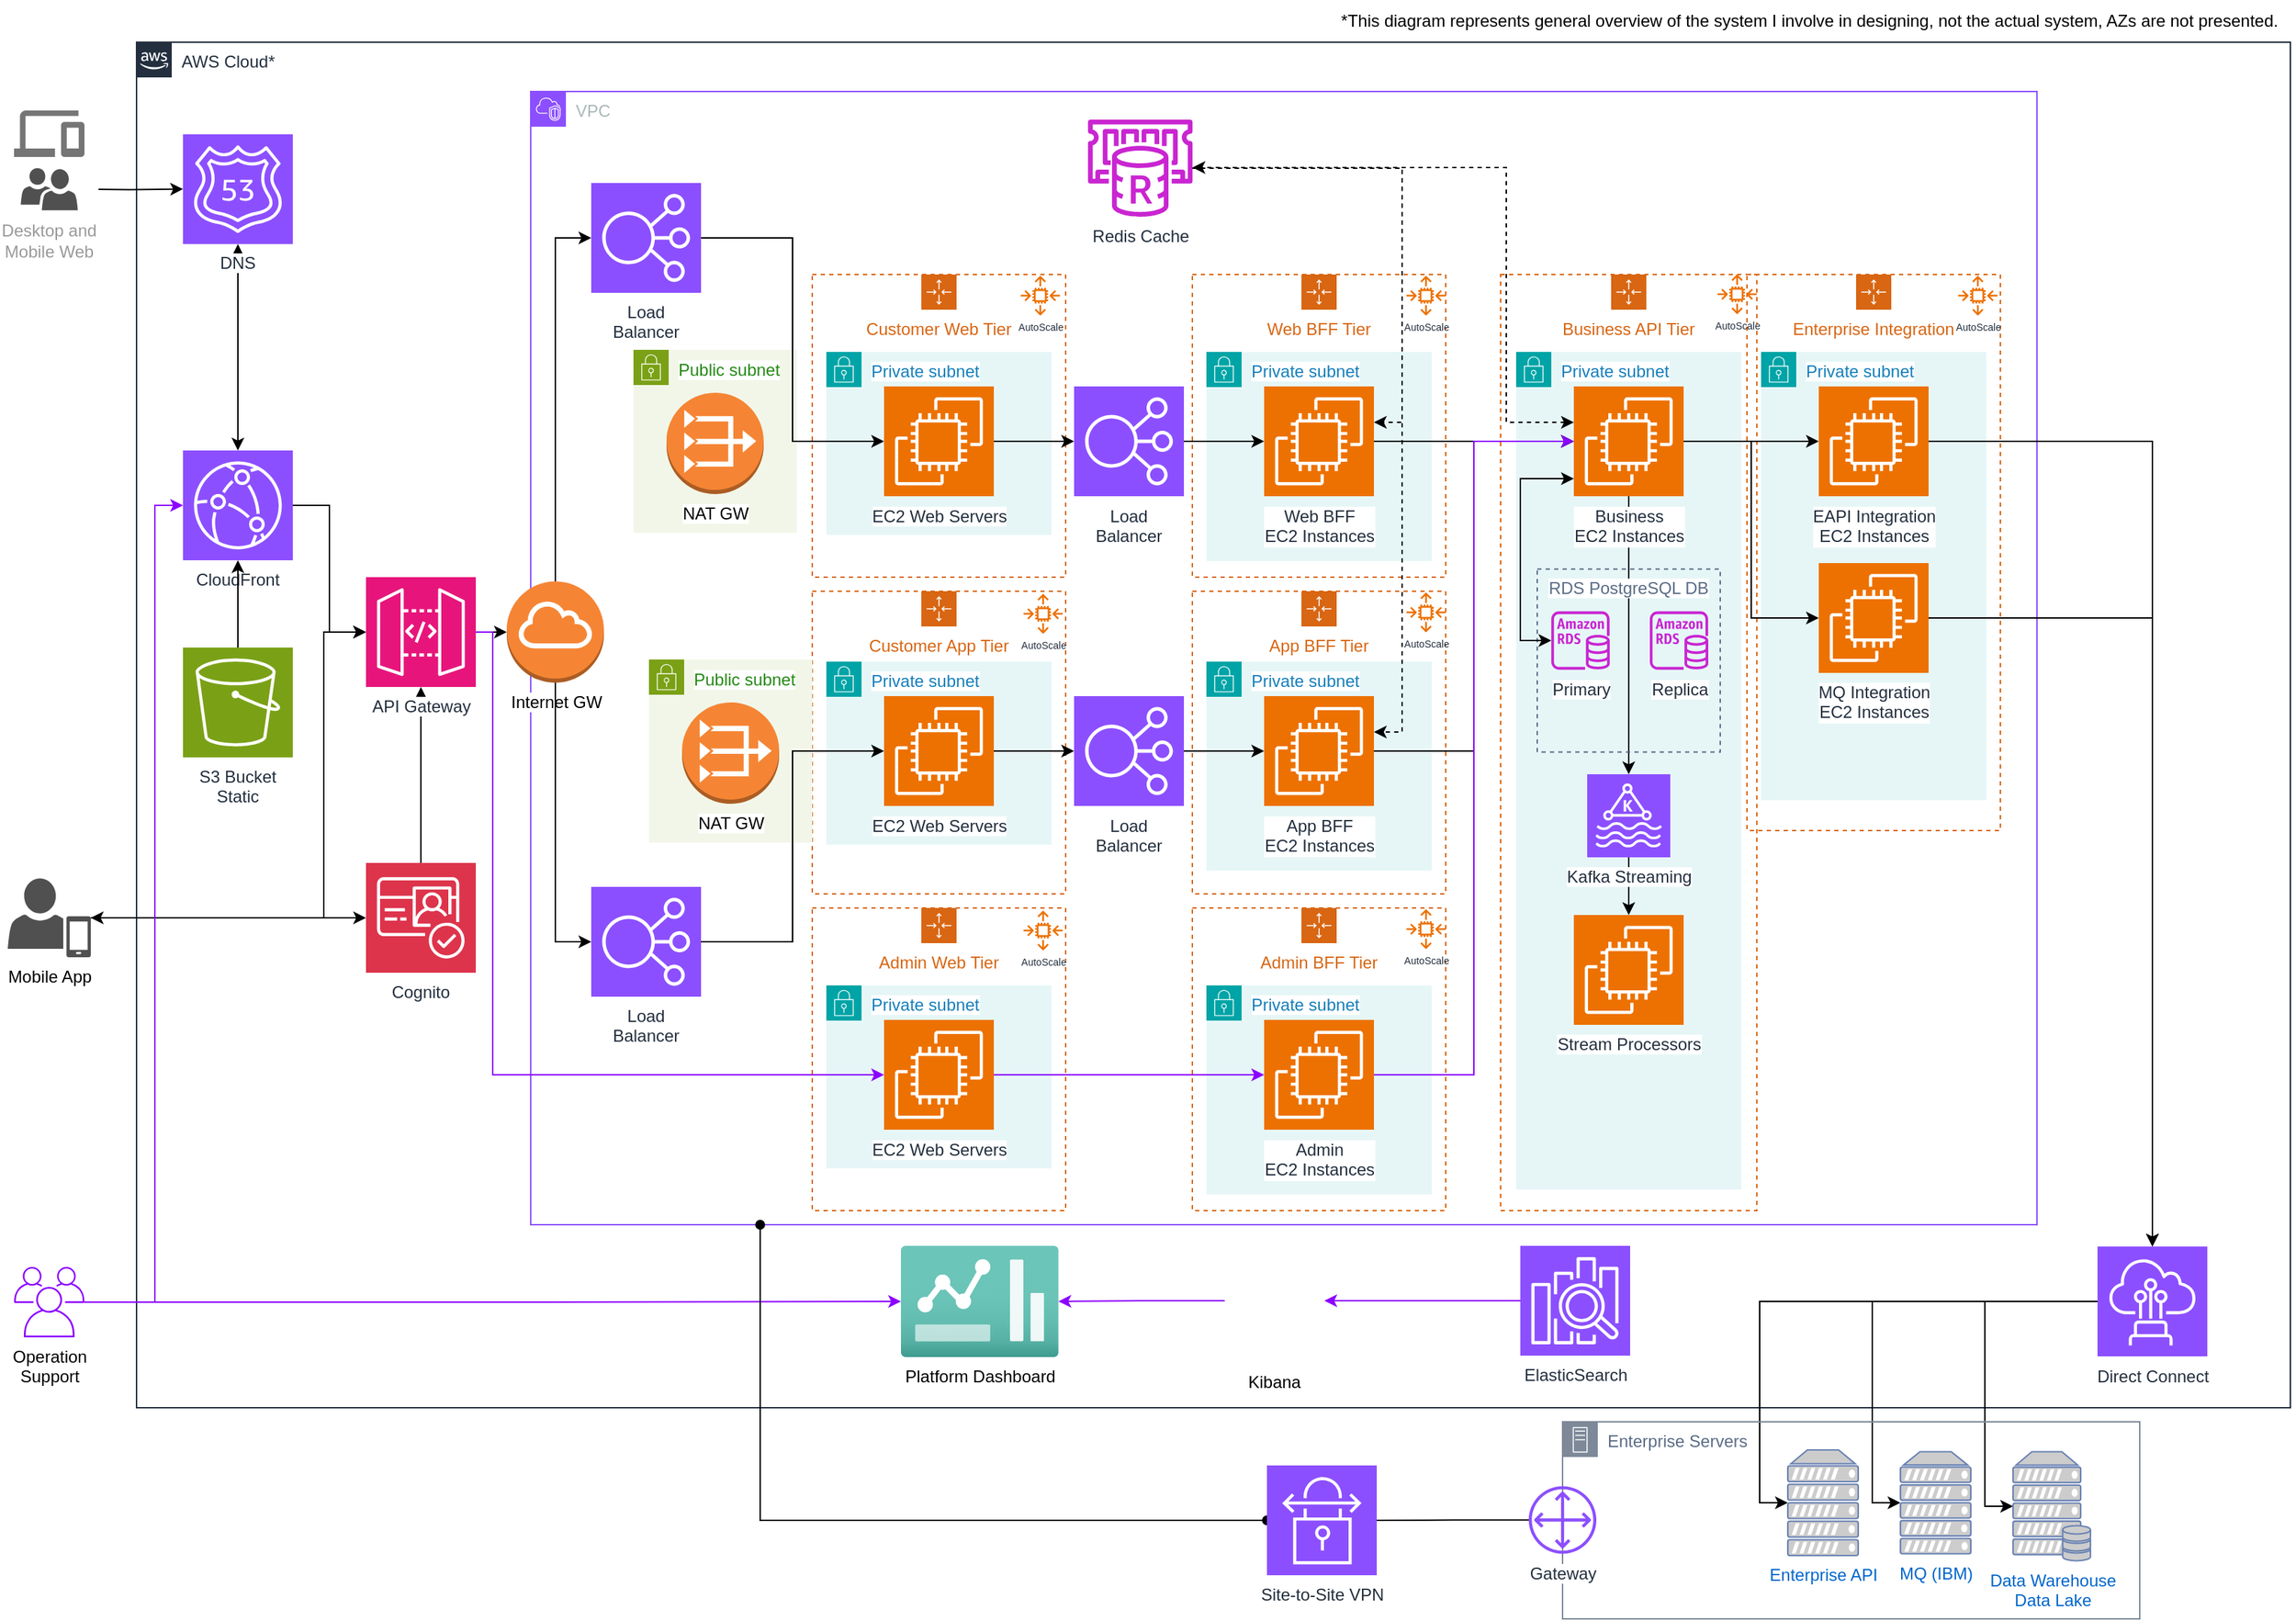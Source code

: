 <mxfile version="24.7.6">
  <diagram name="Page-1" id="ORH8hoGxnRq0YV5Q__YL">
    <mxGraphModel dx="1202" dy="724" grid="1" gridSize="10" guides="1" tooltips="1" connect="1" arrows="1" fold="1" page="1" pageScale="1" pageWidth="1654" pageHeight="1169" background="none" math="0" shadow="0">
      <root>
        <mxCell id="0" />
        <mxCell id="1" parent="0" />
        <mxCell id="d51Kw371MCxtWn_OuyqZ-9" value="AWS Cloud*" style="points=[[0,0],[0.25,0],[0.5,0],[0.75,0],[1,0],[1,0.25],[1,0.5],[1,0.75],[1,1],[0.75,1],[0.5,1],[0.25,1],[0,1],[0,0.75],[0,0.5],[0,0.25]];outlineConnect=0;gradientColor=none;html=1;fontSize=12;fontStyle=0;container=1;pointerEvents=0;collapsible=0;recursiveResize=0;shape=mxgraph.aws4.group;grIcon=mxgraph.aws4.group_aws_cloud_alt;strokeColor=#232F3E;fillColor=none;verticalAlign=top;align=left;spacingLeft=30;fontColor=#232F3E;dashed=0;backgroundOutline=0;shadow=0;labelBackgroundColor=default;whiteSpace=wrap;labelBorderColor=none;textShadow=0;" vertex="1" parent="1">
          <mxGeometry x="107" y="40" width="1530" height="970" as="geometry" />
        </mxCell>
        <mxCell id="d51Kw371MCxtWn_OuyqZ-40" value="VPC" style="points=[[0,0],[0.25,0],[0.5,0],[0.75,0],[1,0],[1,0.25],[1,0.5],[1,0.75],[1,1],[0.75,1],[0.5,1],[0.25,1],[0,1],[0,0.75],[0,0.5],[0,0.25]];outlineConnect=0;gradientColor=none;html=1;whiteSpace=wrap;fontSize=12;fontStyle=0;container=1;pointerEvents=0;collapsible=0;recursiveResize=0;shape=mxgraph.aws4.group;grIcon=mxgraph.aws4.group_vpc2;strokeColor=#8C4FFF;fillColor=none;verticalAlign=top;align=left;spacingLeft=30;fontColor=#AAB7B8;dashed=0;labelBackgroundColor=default;" vertex="1" parent="d51Kw371MCxtWn_OuyqZ-9">
          <mxGeometry x="280" y="35" width="1070" height="805" as="geometry" />
        </mxCell>
        <mxCell id="d51Kw371MCxtWn_OuyqZ-99" value="Redis Cache" style="sketch=0;outlineConnect=0;fontColor=#232F3E;gradientColor=none;fillColor=#C925D1;strokeColor=none;dashed=0;verticalLabelPosition=bottom;verticalAlign=top;align=center;html=1;fontSize=12;fontStyle=0;aspect=fixed;pointerEvents=1;shape=mxgraph.aws4.elasticache_for_redis;labelBackgroundColor=default;" vertex="1" parent="d51Kw371MCxtWn_OuyqZ-40">
          <mxGeometry x="394" y="20" width="78" height="69" as="geometry" />
        </mxCell>
        <mxCell id="d51Kw371MCxtWn_OuyqZ-56" value="Public subnet" style="points=[[0,0],[0.25,0],[0.5,0],[0.75,0],[1,0],[1,0.25],[1,0.5],[1,0.75],[1,1],[0.75,1],[0.5,1],[0.25,1],[0,1],[0,0.75],[0,0.5],[0,0.25]];outlineConnect=0;gradientColor=none;html=1;whiteSpace=wrap;fontSize=12;fontStyle=0;container=1;pointerEvents=0;collapsible=0;recursiveResize=0;shape=mxgraph.aws4.group;grIcon=mxgraph.aws4.group_security_group;grStroke=0;strokeColor=#7AA116;fillColor=#F2F6E8;verticalAlign=top;align=left;spacingLeft=30;fontColor=#248814;dashed=0;labelBackgroundColor=default;" vertex="1" parent="d51Kw371MCxtWn_OuyqZ-40">
          <mxGeometry x="73" y="183.5" width="116" height="130" as="geometry" />
        </mxCell>
        <mxCell id="d51Kw371MCxtWn_OuyqZ-54" value="NAT GW" style="outlineConnect=0;dashed=0;verticalLabelPosition=bottom;verticalAlign=top;align=center;html=1;shape=mxgraph.aws3.vpc_nat_gateway;fillColor=#F58534;gradientColor=none;labelBackgroundColor=default;" vertex="1" parent="d51Kw371MCxtWn_OuyqZ-56">
          <mxGeometry x="23.5" y="30.5" width="69" height="72" as="geometry" />
        </mxCell>
        <mxCell id="d51Kw371MCxtWn_OuyqZ-63" value="Load Balancer" style="points=[[0,0,0],[0.25,0,0],[0.5,0,0],[0.75,0,0],[1,0,0],[0,1,0],[0.25,1,0],[0.5,1,0],[0.75,1,0],[1,1,0],[0,0.25,0],[0,0.5,0],[0,0.75,0],[1,0.25,0],[1,0.5,0],[1,0.75,0]];outlineConnect=0;fontColor=#232F3E;fillColor=#8C4FFF;strokeColor=#ffffff;dashed=0;verticalLabelPosition=bottom;verticalAlign=top;align=center;html=1;fontSize=12;fontStyle=0;aspect=fixed;shape=mxgraph.aws4.resourceIcon;resIcon=mxgraph.aws4.elastic_load_balancing;shadow=0;labelBackgroundColor=default;whiteSpace=wrap;labelBorderColor=none;textShadow=0;" vertex="1" parent="d51Kw371MCxtWn_OuyqZ-40">
          <mxGeometry x="386" y="209.5" width="78" height="78" as="geometry" />
        </mxCell>
        <mxCell id="d51Kw371MCxtWn_OuyqZ-149" value="Admin Web Tier" style="points=[[0,0],[0.25,0],[0.5,0],[0.75,0],[1,0],[1,0.25],[1,0.5],[1,0.75],[1,1],[0.75,1],[0.5,1],[0.25,1],[0,1],[0,0.75],[0,0.5],[0,0.25]];outlineConnect=0;gradientColor=none;html=1;whiteSpace=wrap;fontSize=12;fontStyle=0;container=1;pointerEvents=0;collapsible=0;recursiveResize=0;shape=mxgraph.aws4.groupCenter;grIcon=mxgraph.aws4.group_auto_scaling_group;grStroke=1;strokeColor=#D86613;fillColor=none;verticalAlign=top;align=center;fontColor=#D86613;dashed=1;spacingTop=25;labelBackgroundColor=default;" vertex="1" parent="d51Kw371MCxtWn_OuyqZ-40">
          <mxGeometry x="200" y="580" width="180" height="215" as="geometry" />
        </mxCell>
        <mxCell id="d51Kw371MCxtWn_OuyqZ-150" value="Private subnet" style="points=[[0,0],[0.25,0],[0.5,0],[0.75,0],[1,0],[1,0.25],[1,0.5],[1,0.75],[1,1],[0.75,1],[0.5,1],[0.25,1],[0,1],[0,0.75],[0,0.5],[0,0.25]];outlineConnect=0;gradientColor=none;html=1;whiteSpace=wrap;fontSize=12;fontStyle=0;container=1;pointerEvents=0;collapsible=0;recursiveResize=0;shape=mxgraph.aws4.group;grIcon=mxgraph.aws4.group_security_group;grStroke=0;strokeColor=#00A4A6;fillColor=#E6F6F7;verticalAlign=top;align=left;spacingLeft=30;fontColor=#147EBA;dashed=0;labelBackgroundColor=default;" vertex="1" parent="d51Kw371MCxtWn_OuyqZ-149">
          <mxGeometry x="10" y="55" width="160" height="130" as="geometry" />
        </mxCell>
        <mxCell id="d51Kw371MCxtWn_OuyqZ-151" value="EC2 Web Servers" style="sketch=0;points=[[0,0,0],[0.25,0,0],[0.5,0,0],[0.75,0,0],[1,0,0],[0,1,0],[0.25,1,0],[0.5,1,0],[0.75,1,0],[1,1,0],[0,0.25,0],[0,0.5,0],[0,0.75,0],[1,0.25,0],[1,0.5,0],[1,0.75,0]];outlineConnect=0;fontColor=#232F3E;fillColor=#ED7100;strokeColor=#ffffff;dashed=0;verticalLabelPosition=bottom;verticalAlign=top;align=center;html=1;fontSize=12;fontStyle=0;aspect=fixed;shape=mxgraph.aws4.resourceIcon;resIcon=mxgraph.aws4.ec2;labelBackgroundColor=default;" vertex="1" parent="d51Kw371MCxtWn_OuyqZ-150">
          <mxGeometry x="41" y="24.5" width="78" height="78" as="geometry" />
        </mxCell>
        <mxCell id="d51Kw371MCxtWn_OuyqZ-162" value="&lt;p style=&quot;line-height: 3%; margin-top: 0px; margin-bottom: 0px;&quot;&gt;&lt;font style=&quot;font-size: 7px;&quot;&gt;AutoScale&lt;/font&gt;&lt;/p&gt;" style="sketch=0;outlineConnect=0;fontColor=#232F3E;gradientColor=none;fillColor=#ED7100;strokeColor=none;dashed=0;verticalLabelPosition=bottom;verticalAlign=top;align=center;html=1;fontSize=12;fontStyle=0;aspect=fixed;pointerEvents=1;shape=mxgraph.aws4.auto_scaling2;labelBackgroundColor=default;" vertex="1" parent="d51Kw371MCxtWn_OuyqZ-149">
          <mxGeometry x="150.0" y="2" width="28" height="28" as="geometry" />
        </mxCell>
        <mxCell id="d51Kw371MCxtWn_OuyqZ-153" value="Customer App Tier" style="points=[[0,0],[0.25,0],[0.5,0],[0.75,0],[1,0],[1,0.25],[1,0.5],[1,0.75],[1,1],[0.75,1],[0.5,1],[0.25,1],[0,1],[0,0.75],[0,0.5],[0,0.25]];outlineConnect=0;gradientColor=none;html=1;whiteSpace=wrap;fontSize=12;fontStyle=0;container=1;pointerEvents=0;collapsible=0;recursiveResize=0;shape=mxgraph.aws4.groupCenter;grIcon=mxgraph.aws4.group_auto_scaling_group;grStroke=1;strokeColor=#D86613;fillColor=none;verticalAlign=top;align=center;fontColor=#D86613;dashed=1;spacingTop=25;labelBackgroundColor=default;" vertex="1" parent="d51Kw371MCxtWn_OuyqZ-40">
          <mxGeometry x="200" y="355" width="180" height="215" as="geometry" />
        </mxCell>
        <mxCell id="d51Kw371MCxtWn_OuyqZ-154" value="Private subnet" style="points=[[0,0],[0.25,0],[0.5,0],[0.75,0],[1,0],[1,0.25],[1,0.5],[1,0.75],[1,1],[0.75,1],[0.5,1],[0.25,1],[0,1],[0,0.75],[0,0.5],[0,0.25]];outlineConnect=0;gradientColor=none;html=1;whiteSpace=wrap;fontSize=12;fontStyle=0;container=1;pointerEvents=0;collapsible=0;recursiveResize=0;shape=mxgraph.aws4.group;grIcon=mxgraph.aws4.group_security_group;grStroke=0;strokeColor=#00A4A6;fillColor=#E6F6F7;verticalAlign=top;align=left;spacingLeft=30;fontColor=#147EBA;dashed=0;labelBackgroundColor=default;" vertex="1" parent="d51Kw371MCxtWn_OuyqZ-153">
          <mxGeometry x="10" y="50" width="160" height="130" as="geometry" />
        </mxCell>
        <mxCell id="d51Kw371MCxtWn_OuyqZ-155" value="EC2 Web Servers" style="sketch=0;points=[[0,0,0],[0.25,0,0],[0.5,0,0],[0.75,0,0],[1,0,0],[0,1,0],[0.25,1,0],[0.5,1,0],[0.75,1,0],[1,1,0],[0,0.25,0],[0,0.5,0],[0,0.75,0],[1,0.25,0],[1,0.5,0],[1,0.75,0]];outlineConnect=0;fontColor=#232F3E;fillColor=#ED7100;strokeColor=#ffffff;dashed=0;verticalLabelPosition=bottom;verticalAlign=top;align=center;html=1;fontSize=12;fontStyle=0;aspect=fixed;shape=mxgraph.aws4.resourceIcon;resIcon=mxgraph.aws4.ec2;labelBackgroundColor=default;" vertex="1" parent="d51Kw371MCxtWn_OuyqZ-154">
          <mxGeometry x="41" y="24.5" width="78" height="78" as="geometry" />
        </mxCell>
        <mxCell id="d51Kw371MCxtWn_OuyqZ-161" value="&lt;p style=&quot;line-height: 3%; margin-top: 0px; margin-bottom: 0px;&quot;&gt;&lt;font style=&quot;font-size: 7px;&quot;&gt;AutoScale&lt;/font&gt;&lt;/p&gt;" style="sketch=0;outlineConnect=0;fontColor=#232F3E;gradientColor=none;fillColor=#ED7100;strokeColor=none;dashed=0;verticalLabelPosition=bottom;verticalAlign=top;align=center;html=1;fontSize=12;fontStyle=0;aspect=fixed;pointerEvents=1;shape=mxgraph.aws4.auto_scaling2;labelBackgroundColor=default;" vertex="1" parent="d51Kw371MCxtWn_OuyqZ-153">
          <mxGeometry x="150.0" y="2" width="28" height="28" as="geometry" />
        </mxCell>
        <mxCell id="d51Kw371MCxtWn_OuyqZ-86" value="Enterprise Integration" style="points=[[0,0],[0.25,0],[0.5,0],[0.75,0],[1,0],[1,0.25],[1,0.5],[1,0.75],[1,1],[0.75,1],[0.5,1],[0.25,1],[0,1],[0,0.75],[0,0.5],[0,0.25]];outlineConnect=0;gradientColor=none;html=1;whiteSpace=wrap;fontSize=12;fontStyle=0;container=1;pointerEvents=0;collapsible=0;recursiveResize=0;shape=mxgraph.aws4.groupCenter;grIcon=mxgraph.aws4.group_auto_scaling_group;grStroke=1;strokeColor=#D86613;fillColor=none;verticalAlign=top;align=center;fontColor=#D86613;dashed=1;spacingTop=25;labelBackgroundColor=default;" vertex="1" parent="d51Kw371MCxtWn_OuyqZ-40">
          <mxGeometry x="864" y="130" width="180" height="395" as="geometry" />
        </mxCell>
        <mxCell id="d51Kw371MCxtWn_OuyqZ-87" value="Private subnet" style="points=[[0,0],[0.25,0],[0.5,0],[0.75,0],[1,0],[1,0.25],[1,0.5],[1,0.75],[1,1],[0.75,1],[0.5,1],[0.25,1],[0,1],[0,0.75],[0,0.5],[0,0.25]];outlineConnect=0;gradientColor=none;html=1;whiteSpace=wrap;fontSize=12;fontStyle=0;container=1;pointerEvents=0;collapsible=0;recursiveResize=0;shape=mxgraph.aws4.group;grIcon=mxgraph.aws4.group_security_group;grStroke=0;strokeColor=#00A4A6;fillColor=#E6F6F7;verticalAlign=top;align=left;spacingLeft=30;fontColor=#147EBA;dashed=0;labelBackgroundColor=default;" vertex="1" parent="d51Kw371MCxtWn_OuyqZ-86">
          <mxGeometry x="10" y="55" width="160" height="318.5" as="geometry" />
        </mxCell>
        <mxCell id="d51Kw371MCxtWn_OuyqZ-114" value="EAPI Integration&lt;br&gt;EC2 Instances" style="sketch=0;points=[[0,0,0],[0.25,0,0],[0.5,0,0],[0.75,0,0],[1,0,0],[0,1,0],[0.25,1,0],[0.5,1,0],[0.75,1,0],[1,1,0],[0,0.25,0],[0,0.5,0],[0,0.75,0],[1,0.25,0],[1,0.5,0],[1,0.75,0]];outlineConnect=0;fontColor=#232F3E;fillColor=#ED7100;strokeColor=#ffffff;dashed=0;verticalLabelPosition=bottom;verticalAlign=top;align=center;html=1;fontSize=12;fontStyle=0;aspect=fixed;shape=mxgraph.aws4.resourceIcon;resIcon=mxgraph.aws4.ec2;labelBackgroundColor=default;" vertex="1" parent="d51Kw371MCxtWn_OuyqZ-87">
          <mxGeometry x="41" y="24.5" width="78" height="78" as="geometry" />
        </mxCell>
        <mxCell id="d51Kw371MCxtWn_OuyqZ-88" value="MQ Integration&lt;div&gt;EC2 Instances&lt;/div&gt;" style="sketch=0;points=[[0,0,0],[0.25,0,0],[0.5,0,0],[0.75,0,0],[1,0,0],[0,1,0],[0.25,1,0],[0.5,1,0],[0.75,1,0],[1,1,0],[0,0.25,0],[0,0.5,0],[0,0.75,0],[1,0.25,0],[1,0.5,0],[1,0.75,0]];outlineConnect=0;fontColor=#232F3E;fillColor=#ED7100;strokeColor=#ffffff;dashed=0;verticalLabelPosition=bottom;verticalAlign=top;align=center;html=1;fontSize=12;fontStyle=0;aspect=fixed;shape=mxgraph.aws4.resourceIcon;resIcon=mxgraph.aws4.ec2;labelBackgroundColor=default;" vertex="1" parent="d51Kw371MCxtWn_OuyqZ-87">
          <mxGeometry x="41" y="150" width="78" height="78" as="geometry" />
        </mxCell>
        <mxCell id="d51Kw371MCxtWn_OuyqZ-165" value="&lt;p style=&quot;line-height: 3%; margin-top: 0px; margin-bottom: 0px;&quot;&gt;&lt;font style=&quot;font-size: 7px;&quot;&gt;AutoScale&lt;/font&gt;&lt;/p&gt;" style="sketch=0;outlineConnect=0;fontColor=#232F3E;gradientColor=none;fillColor=#ED7100;strokeColor=none;dashed=0;verticalLabelPosition=bottom;verticalAlign=top;align=center;html=1;fontSize=12;fontStyle=0;aspect=fixed;pointerEvents=1;shape=mxgraph.aws4.auto_scaling2;labelBackgroundColor=default;" vertex="1" parent="d51Kw371MCxtWn_OuyqZ-86">
          <mxGeometry x="150" y="1" width="28" height="28" as="geometry" />
        </mxCell>
        <mxCell id="d51Kw371MCxtWn_OuyqZ-189" value="Load Balancer" style="points=[[0,0,0],[0.25,0,0],[0.5,0,0],[0.75,0,0],[1,0,0],[0,1,0],[0.25,1,0],[0.5,1,0],[0.75,1,0],[1,1,0],[0,0.25,0],[0,0.5,0],[0,0.75,0],[1,0.25,0],[1,0.5,0],[1,0.75,0]];outlineConnect=0;fontColor=#232F3E;fillColor=#8C4FFF;strokeColor=#ffffff;dashed=0;verticalLabelPosition=bottom;verticalAlign=top;align=center;html=1;fontSize=12;fontStyle=0;aspect=fixed;shape=mxgraph.aws4.resourceIcon;resIcon=mxgraph.aws4.elastic_load_balancing;shadow=0;labelBackgroundColor=default;whiteSpace=wrap;labelBorderColor=none;textShadow=0;" vertex="1" parent="d51Kw371MCxtWn_OuyqZ-40">
          <mxGeometry x="386" y="429.5" width="78" height="78" as="geometry" />
        </mxCell>
        <mxCell id="d51Kw371MCxtWn_OuyqZ-195" value="App BFF Tier" style="points=[[0,0],[0.25,0],[0.5,0],[0.75,0],[1,0],[1,0.25],[1,0.5],[1,0.75],[1,1],[0.75,1],[0.5,1],[0.25,1],[0,1],[0,0.75],[0,0.5],[0,0.25]];outlineConnect=0;gradientColor=none;html=1;whiteSpace=wrap;fontSize=12;fontStyle=0;container=1;pointerEvents=0;collapsible=0;recursiveResize=0;shape=mxgraph.aws4.groupCenter;grIcon=mxgraph.aws4.group_auto_scaling_group;grStroke=1;strokeColor=#D86613;fillColor=none;verticalAlign=top;align=center;fontColor=#D86613;dashed=1;spacingTop=25;labelBackgroundColor=default;" vertex="1" parent="d51Kw371MCxtWn_OuyqZ-40">
          <mxGeometry x="470" y="355" width="180" height="215" as="geometry" />
        </mxCell>
        <mxCell id="d51Kw371MCxtWn_OuyqZ-196" value="Private subnet" style="points=[[0,0],[0.25,0],[0.5,0],[0.75,0],[1,0],[1,0.25],[1,0.5],[1,0.75],[1,1],[0.75,1],[0.5,1],[0.25,1],[0,1],[0,0.75],[0,0.5],[0,0.25]];outlineConnect=0;gradientColor=none;html=1;whiteSpace=wrap;fontSize=12;fontStyle=0;container=1;pointerEvents=0;collapsible=0;recursiveResize=0;shape=mxgraph.aws4.group;grIcon=mxgraph.aws4.group_security_group;grStroke=0;strokeColor=#00A4A6;fillColor=#E6F6F7;verticalAlign=top;align=left;spacingLeft=30;fontColor=#147EBA;dashed=0;labelBackgroundColor=default;" vertex="1" parent="d51Kw371MCxtWn_OuyqZ-195">
          <mxGeometry x="10" y="50" width="160" height="148.5" as="geometry" />
        </mxCell>
        <mxCell id="d51Kw371MCxtWn_OuyqZ-197" value="App BFF&lt;div&gt;EC2 Instances&lt;/div&gt;" style="sketch=0;points=[[0,0,0],[0.25,0,0],[0.5,0,0],[0.75,0,0],[1,0,0],[0,1,0],[0.25,1,0],[0.5,1,0],[0.75,1,0],[1,1,0],[0,0.25,0],[0,0.5,0],[0,0.75,0],[1,0.25,0],[1,0.5,0],[1,0.75,0]];outlineConnect=0;fontColor=#232F3E;fillColor=#ED7100;strokeColor=#ffffff;dashed=0;verticalLabelPosition=bottom;verticalAlign=top;align=center;html=1;fontSize=12;fontStyle=0;aspect=fixed;shape=mxgraph.aws4.resourceIcon;resIcon=mxgraph.aws4.ec2;labelBackgroundColor=default;" vertex="1" parent="d51Kw371MCxtWn_OuyqZ-196">
          <mxGeometry x="41" y="24.5" width="78" height="78" as="geometry" />
        </mxCell>
        <mxCell id="d51Kw371MCxtWn_OuyqZ-198" value="&lt;p style=&quot;line-height: 3%; margin-top: 0px; margin-bottom: 0px;&quot;&gt;&lt;font style=&quot;font-size: 7px;&quot;&gt;AutoScale&lt;/font&gt;&lt;/p&gt;" style="sketch=0;outlineConnect=0;fontColor=#232F3E;gradientColor=none;fillColor=#ED7100;strokeColor=none;dashed=0;verticalLabelPosition=bottom;verticalAlign=top;align=center;html=1;fontSize=12;fontStyle=0;aspect=fixed;pointerEvents=1;shape=mxgraph.aws4.auto_scaling2;labelBackgroundColor=default;" vertex="1" parent="d51Kw371MCxtWn_OuyqZ-195">
          <mxGeometry x="152" y="1" width="28" height="28" as="geometry" />
        </mxCell>
        <mxCell id="d51Kw371MCxtWn_OuyqZ-199" value="Admin BFF Tier" style="points=[[0,0],[0.25,0],[0.5,0],[0.75,0],[1,0],[1,0.25],[1,0.5],[1,0.75],[1,1],[0.75,1],[0.5,1],[0.25,1],[0,1],[0,0.75],[0,0.5],[0,0.25]];outlineConnect=0;gradientColor=none;html=1;whiteSpace=wrap;fontSize=12;fontStyle=0;container=1;pointerEvents=0;collapsible=0;recursiveResize=0;shape=mxgraph.aws4.groupCenter;grIcon=mxgraph.aws4.group_auto_scaling_group;grStroke=1;strokeColor=#D86613;fillColor=none;verticalAlign=top;align=center;fontColor=#D86613;dashed=1;spacingTop=25;labelBackgroundColor=default;" vertex="1" parent="d51Kw371MCxtWn_OuyqZ-40">
          <mxGeometry x="470" y="580" width="180" height="215" as="geometry" />
        </mxCell>
        <mxCell id="d51Kw371MCxtWn_OuyqZ-200" value="Private subnet" style="points=[[0,0],[0.25,0],[0.5,0],[0.75,0],[1,0],[1,0.25],[1,0.5],[1,0.75],[1,1],[0.75,1],[0.5,1],[0.25,1],[0,1],[0,0.75],[0,0.5],[0,0.25]];outlineConnect=0;gradientColor=none;html=1;whiteSpace=wrap;fontSize=12;fontStyle=0;container=1;pointerEvents=0;collapsible=0;recursiveResize=0;shape=mxgraph.aws4.group;grIcon=mxgraph.aws4.group_security_group;grStroke=0;strokeColor=#00A4A6;fillColor=#E6F6F7;verticalAlign=top;align=left;spacingLeft=30;fontColor=#147EBA;dashed=0;labelBackgroundColor=default;" vertex="1" parent="d51Kw371MCxtWn_OuyqZ-199">
          <mxGeometry x="10" y="55" width="160" height="148.5" as="geometry" />
        </mxCell>
        <mxCell id="d51Kw371MCxtWn_OuyqZ-201" value="Admin&lt;div&gt;EC2 Instances&lt;/div&gt;" style="sketch=0;points=[[0,0,0],[0.25,0,0],[0.5,0,0],[0.75,0,0],[1,0,0],[0,1,0],[0.25,1,0],[0.5,1,0],[0.75,1,0],[1,1,0],[0,0.25,0],[0,0.5,0],[0,0.75,0],[1,0.25,0],[1,0.5,0],[1,0.75,0]];outlineConnect=0;fontColor=#232F3E;fillColor=#ED7100;strokeColor=#ffffff;dashed=0;verticalLabelPosition=bottom;verticalAlign=top;align=center;html=1;fontSize=12;fontStyle=0;aspect=fixed;shape=mxgraph.aws4.resourceIcon;resIcon=mxgraph.aws4.ec2;labelBackgroundColor=default;" vertex="1" parent="d51Kw371MCxtWn_OuyqZ-200">
          <mxGeometry x="41" y="24.5" width="78" height="78" as="geometry" />
        </mxCell>
        <mxCell id="d51Kw371MCxtWn_OuyqZ-202" value="&lt;p style=&quot;line-height: 3%; margin-top: 0px; margin-bottom: 0px;&quot;&gt;&lt;font style=&quot;font-size: 7px;&quot;&gt;AutoScale&lt;/font&gt;&lt;/p&gt;" style="sketch=0;outlineConnect=0;fontColor=#232F3E;gradientColor=none;fillColor=#ED7100;strokeColor=none;dashed=0;verticalLabelPosition=bottom;verticalAlign=top;align=center;html=1;fontSize=12;fontStyle=0;aspect=fixed;pointerEvents=1;shape=mxgraph.aws4.auto_scaling2;labelBackgroundColor=default;" vertex="1" parent="d51Kw371MCxtWn_OuyqZ-199">
          <mxGeometry x="152" y="1" width="28" height="28" as="geometry" />
        </mxCell>
        <mxCell id="d51Kw371MCxtWn_OuyqZ-80" value="Web BFF Tier" style="points=[[0,0],[0.25,0],[0.5,0],[0.75,0],[1,0],[1,0.25],[1,0.5],[1,0.75],[1,1],[0.75,1],[0.5,1],[0.25,1],[0,1],[0,0.75],[0,0.5],[0,0.25]];outlineConnect=0;gradientColor=none;html=1;whiteSpace=wrap;fontSize=12;fontStyle=0;container=1;pointerEvents=0;collapsible=0;recursiveResize=0;shape=mxgraph.aws4.groupCenter;grIcon=mxgraph.aws4.group_auto_scaling_group;grStroke=1;strokeColor=#D86613;fillColor=none;verticalAlign=top;align=center;fontColor=#D86613;dashed=1;spacingTop=25;labelBackgroundColor=default;" vertex="1" parent="d51Kw371MCxtWn_OuyqZ-40">
          <mxGeometry x="470" y="130" width="180" height="215" as="geometry" />
        </mxCell>
        <mxCell id="d51Kw371MCxtWn_OuyqZ-81" value="Private subnet" style="points=[[0,0],[0.25,0],[0.5,0],[0.75,0],[1,0],[1,0.25],[1,0.5],[1,0.75],[1,1],[0.75,1],[0.5,1],[0.25,1],[0,1],[0,0.75],[0,0.5],[0,0.25]];outlineConnect=0;gradientColor=none;html=1;whiteSpace=wrap;fontSize=12;fontStyle=0;container=1;pointerEvents=0;collapsible=0;recursiveResize=0;shape=mxgraph.aws4.group;grIcon=mxgraph.aws4.group_security_group;grStroke=0;strokeColor=#00A4A6;fillColor=#E6F6F7;verticalAlign=top;align=left;spacingLeft=30;fontColor=#147EBA;dashed=0;labelBackgroundColor=default;" vertex="1" parent="d51Kw371MCxtWn_OuyqZ-80">
          <mxGeometry x="10" y="55" width="160" height="148.5" as="geometry" />
        </mxCell>
        <mxCell id="d51Kw371MCxtWn_OuyqZ-82" value="Web BFF&lt;div&gt;EC2 Instances&lt;/div&gt;" style="sketch=0;points=[[0,0,0],[0.25,0,0],[0.5,0,0],[0.75,0,0],[1,0,0],[0,1,0],[0.25,1,0],[0.5,1,0],[0.75,1,0],[1,1,0],[0,0.25,0],[0,0.5,0],[0,0.75,0],[1,0.25,0],[1,0.5,0],[1,0.75,0]];outlineConnect=0;fontColor=#232F3E;fillColor=#ED7100;strokeColor=#ffffff;dashed=0;verticalLabelPosition=bottom;verticalAlign=top;align=center;html=1;fontSize=12;fontStyle=0;aspect=fixed;shape=mxgraph.aws4.resourceIcon;resIcon=mxgraph.aws4.ec2;labelBackgroundColor=default;" vertex="1" parent="d51Kw371MCxtWn_OuyqZ-81">
          <mxGeometry x="41" y="24.5" width="78" height="78" as="geometry" />
        </mxCell>
        <mxCell id="d51Kw371MCxtWn_OuyqZ-163" value="&lt;p style=&quot;line-height: 3%; margin-top: 0px; margin-bottom: 0px;&quot;&gt;&lt;font style=&quot;font-size: 7px;&quot;&gt;AutoScale&lt;/font&gt;&lt;/p&gt;" style="sketch=0;outlineConnect=0;fontColor=#232F3E;gradientColor=none;fillColor=#ED7100;strokeColor=none;dashed=0;verticalLabelPosition=bottom;verticalAlign=top;align=center;html=1;fontSize=12;fontStyle=0;aspect=fixed;pointerEvents=1;shape=mxgraph.aws4.auto_scaling2;labelBackgroundColor=default;" vertex="1" parent="d51Kw371MCxtWn_OuyqZ-80">
          <mxGeometry x="152" y="1" width="28" height="28" as="geometry" />
        </mxCell>
        <mxCell id="d51Kw371MCxtWn_OuyqZ-111" style="edgeStyle=orthogonalEdgeStyle;rounded=0;orthogonalLoop=1;jettySize=auto;html=1;labelBackgroundColor=default;" edge="1" parent="d51Kw371MCxtWn_OuyqZ-40" source="d51Kw371MCxtWn_OuyqZ-63" target="d51Kw371MCxtWn_OuyqZ-82">
          <mxGeometry relative="1" as="geometry" />
        </mxCell>
        <mxCell id="d51Kw371MCxtWn_OuyqZ-42" value="Customer Web Tier" style="points=[[0,0],[0.25,0],[0.5,0],[0.75,0],[1,0],[1,0.25],[1,0.5],[1,0.75],[1,1],[0.75,1],[0.5,1],[0.25,1],[0,1],[0,0.75],[0,0.5],[0,0.25]];outlineConnect=0;gradientColor=none;html=1;whiteSpace=wrap;fontSize=12;fontStyle=0;container=1;pointerEvents=0;collapsible=0;recursiveResize=0;shape=mxgraph.aws4.groupCenter;grIcon=mxgraph.aws4.group_auto_scaling_group;grStroke=1;strokeColor=#D86613;fillColor=none;verticalAlign=top;align=center;fontColor=#D86613;dashed=1;spacingTop=25;labelBackgroundColor=default;" vertex="1" parent="d51Kw371MCxtWn_OuyqZ-40">
          <mxGeometry x="200" y="130" width="180" height="215" as="geometry" />
        </mxCell>
        <mxCell id="d51Kw371MCxtWn_OuyqZ-44" value="Private subnet" style="points=[[0,0],[0.25,0],[0.5,0],[0.75,0],[1,0],[1,0.25],[1,0.5],[1,0.75],[1,1],[0.75,1],[0.5,1],[0.25,1],[0,1],[0,0.75],[0,0.5],[0,0.25]];outlineConnect=0;gradientColor=none;html=1;whiteSpace=wrap;fontSize=12;fontStyle=0;container=1;pointerEvents=0;collapsible=0;recursiveResize=0;shape=mxgraph.aws4.group;grIcon=mxgraph.aws4.group_security_group;grStroke=0;strokeColor=#00A4A6;fillColor=#E6F6F7;verticalAlign=top;align=left;spacingLeft=30;fontColor=#147EBA;dashed=0;labelBackgroundColor=default;" vertex="1" parent="d51Kw371MCxtWn_OuyqZ-42">
          <mxGeometry x="10" y="55" width="160" height="130" as="geometry" />
        </mxCell>
        <mxCell id="d51Kw371MCxtWn_OuyqZ-57" value="EC2 Web Servers" style="sketch=0;points=[[0,0,0],[0.25,0,0],[0.5,0,0],[0.75,0,0],[1,0,0],[0,1,0],[0.25,1,0],[0.5,1,0],[0.75,1,0],[1,1,0],[0,0.25,0],[0,0.5,0],[0,0.75,0],[1,0.25,0],[1,0.5,0],[1,0.75,0]];outlineConnect=0;fontColor=#232F3E;fillColor=#ED7100;strokeColor=#ffffff;dashed=0;verticalLabelPosition=bottom;verticalAlign=top;align=center;html=1;fontSize=12;fontStyle=0;aspect=fixed;shape=mxgraph.aws4.resourceIcon;resIcon=mxgraph.aws4.ec2;labelBackgroundColor=default;" vertex="1" parent="d51Kw371MCxtWn_OuyqZ-44">
          <mxGeometry x="41" y="24.5" width="78" height="78" as="geometry" />
        </mxCell>
        <mxCell id="d51Kw371MCxtWn_OuyqZ-158" value="&lt;p style=&quot;line-height: 3%; margin-top: 0px; margin-bottom: 0px;&quot;&gt;&lt;font style=&quot;font-size: 7px;&quot;&gt;AutoScale&lt;/font&gt;&lt;/p&gt;" style="sketch=0;outlineConnect=0;fontColor=#232F3E;gradientColor=none;fillColor=#ED7100;strokeColor=none;dashed=0;verticalLabelPosition=bottom;verticalAlign=top;align=center;html=1;fontSize=12;fontStyle=0;aspect=fixed;pointerEvents=1;shape=mxgraph.aws4.auto_scaling2;labelBackgroundColor=default;" vertex="1" parent="d51Kw371MCxtWn_OuyqZ-42">
          <mxGeometry x="148.0" y="1" width="28" height="28" as="geometry" />
        </mxCell>
        <mxCell id="d51Kw371MCxtWn_OuyqZ-65" style="edgeStyle=orthogonalEdgeStyle;rounded=0;orthogonalLoop=1;jettySize=auto;html=1;entryX=0;entryY=0.5;entryDx=0;entryDy=0;entryPerimeter=0;labelBackgroundColor=default;" edge="1" parent="d51Kw371MCxtWn_OuyqZ-40" source="d51Kw371MCxtWn_OuyqZ-57" target="d51Kw371MCxtWn_OuyqZ-63">
          <mxGeometry relative="1" as="geometry" />
        </mxCell>
        <mxCell id="d51Kw371MCxtWn_OuyqZ-18" value="Load Balancer" style="points=[[0,0,0],[0.25,0,0],[0.5,0,0],[0.75,0,0],[1,0,0],[0,1,0],[0.25,1,0],[0.5,1,0],[0.75,1,0],[1,1,0],[0,0.25,0],[0,0.5,0],[0,0.75,0],[1,0.25,0],[1,0.5,0],[1,0.75,0]];outlineConnect=0;fontColor=#232F3E;fillColor=#8C4FFF;strokeColor=#ffffff;dashed=0;verticalLabelPosition=bottom;verticalAlign=top;align=center;html=1;fontSize=12;fontStyle=0;aspect=fixed;shape=mxgraph.aws4.resourceIcon;resIcon=mxgraph.aws4.elastic_load_balancing;shadow=0;labelBackgroundColor=default;whiteSpace=wrap;labelBorderColor=none;textShadow=0;" vertex="1" parent="d51Kw371MCxtWn_OuyqZ-40">
          <mxGeometry x="43" y="65" width="78" height="78" as="geometry" />
        </mxCell>
        <mxCell id="d51Kw371MCxtWn_OuyqZ-207" style="edgeStyle=orthogonalEdgeStyle;rounded=0;orthogonalLoop=1;jettySize=auto;html=1;entryX=0;entryY=0.5;entryDx=0;entryDy=0;entryPerimeter=0;labelBackgroundColor=default;" edge="1" parent="d51Kw371MCxtWn_OuyqZ-40" source="d51Kw371MCxtWn_OuyqZ-18" target="d51Kw371MCxtWn_OuyqZ-57">
          <mxGeometry relative="1" as="geometry" />
        </mxCell>
        <mxCell id="d51Kw371MCxtWn_OuyqZ-211" value="Public subnet" style="points=[[0,0],[0.25,0],[0.5,0],[0.75,0],[1,0],[1,0.25],[1,0.5],[1,0.75],[1,1],[0.75,1],[0.5,1],[0.25,1],[0,1],[0,0.75],[0,0.5],[0,0.25]];outlineConnect=0;gradientColor=none;html=1;whiteSpace=wrap;fontSize=12;fontStyle=0;container=1;pointerEvents=0;collapsible=0;recursiveResize=0;shape=mxgraph.aws4.group;grIcon=mxgraph.aws4.group_security_group;grStroke=0;strokeColor=#7AA116;fillColor=#F2F6E8;verticalAlign=top;align=left;spacingLeft=30;fontColor=#248814;dashed=0;labelBackgroundColor=default;" vertex="1" parent="d51Kw371MCxtWn_OuyqZ-40">
          <mxGeometry x="84" y="403.5" width="116" height="130" as="geometry" />
        </mxCell>
        <mxCell id="d51Kw371MCxtWn_OuyqZ-212" value="NAT GW" style="outlineConnect=0;dashed=0;verticalLabelPosition=bottom;verticalAlign=top;align=center;html=1;shape=mxgraph.aws3.vpc_nat_gateway;fillColor=#F58534;gradientColor=none;labelBackgroundColor=default;" vertex="1" parent="d51Kw371MCxtWn_OuyqZ-211">
          <mxGeometry x="23.5" y="30.5" width="69" height="72" as="geometry" />
        </mxCell>
        <mxCell id="d51Kw371MCxtWn_OuyqZ-213" value="Load Balancer" style="points=[[0,0,0],[0.25,0,0],[0.5,0,0],[0.75,0,0],[1,0,0],[0,1,0],[0.25,1,0],[0.5,1,0],[0.75,1,0],[1,1,0],[0,0.25,0],[0,0.5,0],[0,0.75,0],[1,0.25,0],[1,0.5,0],[1,0.75,0]];outlineConnect=0;fontColor=#232F3E;fillColor=#8C4FFF;strokeColor=#ffffff;dashed=0;verticalLabelPosition=bottom;verticalAlign=top;align=center;html=1;fontSize=12;fontStyle=0;aspect=fixed;shape=mxgraph.aws4.resourceIcon;resIcon=mxgraph.aws4.elastic_load_balancing;shadow=0;labelBackgroundColor=default;whiteSpace=wrap;labelBorderColor=none;textShadow=0;" vertex="1" parent="d51Kw371MCxtWn_OuyqZ-40">
          <mxGeometry x="43" y="565" width="78" height="78" as="geometry" />
        </mxCell>
        <mxCell id="d51Kw371MCxtWn_OuyqZ-225" style="edgeStyle=orthogonalEdgeStyle;rounded=0;orthogonalLoop=1;jettySize=auto;html=1;entryX=0;entryY=0.5;entryDx=0;entryDy=0;entryPerimeter=0;labelBackgroundColor=default;" edge="1" parent="d51Kw371MCxtWn_OuyqZ-40" source="d51Kw371MCxtWn_OuyqZ-155" target="d51Kw371MCxtWn_OuyqZ-189">
          <mxGeometry relative="1" as="geometry" />
        </mxCell>
        <mxCell id="d51Kw371MCxtWn_OuyqZ-226" style="edgeStyle=orthogonalEdgeStyle;rounded=0;orthogonalLoop=1;jettySize=auto;html=1;labelBackgroundColor=default;" edge="1" parent="d51Kw371MCxtWn_OuyqZ-40" source="d51Kw371MCxtWn_OuyqZ-189" target="d51Kw371MCxtWn_OuyqZ-197">
          <mxGeometry relative="1" as="geometry" />
        </mxCell>
        <mxCell id="d51Kw371MCxtWn_OuyqZ-227" style="edgeStyle=orthogonalEdgeStyle;rounded=0;orthogonalLoop=1;jettySize=auto;html=1;strokeColor=#8c00ff;labelBackgroundColor=default;" edge="1" parent="d51Kw371MCxtWn_OuyqZ-40" source="d51Kw371MCxtWn_OuyqZ-151" target="d51Kw371MCxtWn_OuyqZ-201">
          <mxGeometry relative="1" as="geometry" />
        </mxCell>
        <mxCell id="d51Kw371MCxtWn_OuyqZ-231" style="edgeStyle=orthogonalEdgeStyle;rounded=0;orthogonalLoop=1;jettySize=auto;html=1;noJump=0;ignoreEdge=0;dashed=1;labelBackgroundColor=default;" edge="1" parent="d51Kw371MCxtWn_OuyqZ-40" source="d51Kw371MCxtWn_OuyqZ-99" target="d51Kw371MCxtWn_OuyqZ-197">
          <mxGeometry relative="1" as="geometry">
            <Array as="points">
              <mxPoint x="619" y="55" />
              <mxPoint x="619" y="455" />
            </Array>
          </mxGeometry>
        </mxCell>
        <mxCell id="d51Kw371MCxtWn_OuyqZ-232" style="edgeStyle=orthogonalEdgeStyle;rounded=0;orthogonalLoop=1;jettySize=auto;html=1;dashed=1;labelBackgroundColor=default;" edge="1" parent="d51Kw371MCxtWn_OuyqZ-40" source="d51Kw371MCxtWn_OuyqZ-99" target="d51Kw371MCxtWn_OuyqZ-82">
          <mxGeometry relative="1" as="geometry">
            <Array as="points">
              <mxPoint x="619" y="55" />
              <mxPoint x="619" y="235" />
            </Array>
          </mxGeometry>
        </mxCell>
        <mxCell id="d51Kw371MCxtWn_OuyqZ-238" style="edgeStyle=orthogonalEdgeStyle;rounded=0;orthogonalLoop=1;jettySize=auto;html=1;entryX=0;entryY=0.5;entryDx=0;entryDy=0;entryPerimeter=0;labelBackgroundColor=default;" edge="1" parent="d51Kw371MCxtWn_OuyqZ-40" source="d51Kw371MCxtWn_OuyqZ-213" target="d51Kw371MCxtWn_OuyqZ-155">
          <mxGeometry relative="1" as="geometry" />
        </mxCell>
        <mxCell id="d51Kw371MCxtWn_OuyqZ-38" style="edgeStyle=orthogonalEdgeStyle;rounded=0;orthogonalLoop=1;jettySize=auto;html=1;entryX=0;entryY=0.5;entryDx=0;entryDy=0;entryPerimeter=0;labelBackgroundColor=default;" edge="1" parent="d51Kw371MCxtWn_OuyqZ-9" source="d51Kw371MCxtWn_OuyqZ-5" target="d51Kw371MCxtWn_OuyqZ-37">
          <mxGeometry relative="1" as="geometry" />
        </mxCell>
        <mxCell id="d51Kw371MCxtWn_OuyqZ-5" value="CloudFront" style="points=[[0,0,0],[0.25,0,0],[0.5,0,0],[0.75,0,0],[1,0,0],[0,1,0],[0.25,1,0],[0.5,1,0],[0.75,1,0],[1,1,0],[0,0.25,0],[0,0.5,0],[0,0.75,0],[1,0.25,0],[1,0.5,0],[1,0.75,0]];outlineConnect=0;fontColor=#232F3E;fillColor=#8C4FFF;strokeColor=#ffffff;dashed=0;verticalLabelPosition=bottom;verticalAlign=top;align=center;html=1;fontSize=12;fontStyle=0;aspect=fixed;shape=mxgraph.aws4.resourceIcon;resIcon=mxgraph.aws4.cloudfront;shadow=0;labelBackgroundColor=default;whiteSpace=wrap;labelBorderColor=none;textShadow=0;" vertex="1" parent="d51Kw371MCxtWn_OuyqZ-9">
          <mxGeometry x="33" y="290" width="78" height="78" as="geometry" />
        </mxCell>
        <mxCell id="d51Kw371MCxtWn_OuyqZ-205" style="edgeStyle=orthogonalEdgeStyle;rounded=0;orthogonalLoop=1;jettySize=auto;html=1;labelBackgroundColor=default;" edge="1" parent="d51Kw371MCxtWn_OuyqZ-9" source="d51Kw371MCxtWn_OuyqZ-6" target="d51Kw371MCxtWn_OuyqZ-5">
          <mxGeometry relative="1" as="geometry" />
        </mxCell>
        <mxCell id="d51Kw371MCxtWn_OuyqZ-6" value="S3 Bucket&lt;div&gt;Static&lt;/div&gt;" style="points=[[0,0,0],[0.25,0,0],[0.5,0,0],[0.75,0,0],[1,0,0],[0,1,0],[0.25,1,0],[0.5,1,0],[0.75,1,0],[1,1,0],[0,0.25,0],[0,0.5,0],[0,0.75,0],[1,0.25,0],[1,0.5,0],[1,0.75,0]];outlineConnect=0;fontColor=#232F3E;fillColor=#7AA116;strokeColor=#ffffff;dashed=0;verticalLabelPosition=bottom;verticalAlign=top;align=center;html=1;fontSize=12;fontStyle=0;aspect=fixed;shape=mxgraph.aws4.resourceIcon;resIcon=mxgraph.aws4.s3;shadow=0;labelBackgroundColor=default;whiteSpace=wrap;labelBorderColor=none;textShadow=0;" vertex="1" parent="d51Kw371MCxtWn_OuyqZ-9">
          <mxGeometry x="33" y="430" width="78" height="78" as="geometry" />
        </mxCell>
        <mxCell id="d51Kw371MCxtWn_OuyqZ-120" style="edgeStyle=orthogonalEdgeStyle;rounded=0;orthogonalLoop=1;jettySize=auto;html=1;startArrow=classic;startFill=1;labelBackgroundColor=default;" edge="1" parent="d51Kw371MCxtWn_OuyqZ-9" source="d51Kw371MCxtWn_OuyqZ-10" target="d51Kw371MCxtWn_OuyqZ-5">
          <mxGeometry relative="1" as="geometry" />
        </mxCell>
        <mxCell id="d51Kw371MCxtWn_OuyqZ-10" value="DNS" style="points=[[0,0,0],[0.25,0,0],[0.5,0,0],[0.75,0,0],[1,0,0],[0,1,0],[0.25,1,0],[0.5,1,0],[0.75,1,0],[1,1,0],[0,0.25,0],[0,0.5,0],[0,0.75,0],[1,0.25,0],[1,0.5,0],[1,0.75,0]];outlineConnect=0;fontColor=#232F3E;fillColor=#8C4FFF;strokeColor=#ffffff;dashed=0;verticalLabelPosition=bottom;verticalAlign=top;align=center;html=1;fontSize=12;fontStyle=0;aspect=fixed;shape=mxgraph.aws4.resourceIcon;resIcon=mxgraph.aws4.route_53;shadow=0;labelBackgroundColor=default;whiteSpace=wrap;labelBorderColor=none;textShadow=0;" vertex="1" parent="d51Kw371MCxtWn_OuyqZ-9">
          <mxGeometry x="33" y="65.33" width="78" height="78" as="geometry" />
        </mxCell>
        <mxCell id="d51Kw371MCxtWn_OuyqZ-119" style="edgeStyle=orthogonalEdgeStyle;rounded=0;orthogonalLoop=1;jettySize=auto;html=1;labelBackgroundColor=default;" edge="1" parent="d51Kw371MCxtWn_OuyqZ-9" source="d51Kw371MCxtWn_OuyqZ-31" target="d51Kw371MCxtWn_OuyqZ-37">
          <mxGeometry relative="1" as="geometry" />
        </mxCell>
        <mxCell id="d51Kw371MCxtWn_OuyqZ-31" value="Cognito" style="points=[[0,0,0],[0.25,0,0],[0.5,0,0],[0.75,0,0],[1,0,0],[0,1,0],[0.25,1,0],[0.5,1,0],[0.75,1,0],[1,1,0],[0,0.25,0],[0,0.5,0],[0,0.75,0],[1,0.25,0],[1,0.5,0],[1,0.75,0]];outlineConnect=0;fontColor=#232F3E;fillColor=#DD344C;strokeColor=#ffffff;dashed=0;verticalLabelPosition=bottom;verticalAlign=top;align=center;html=1;fontSize=12;fontStyle=0;aspect=fixed;shape=mxgraph.aws4.resourceIcon;resIcon=mxgraph.aws4.cognito;shadow=0;labelBackgroundColor=default;whiteSpace=wrap;labelBorderColor=none;textShadow=0;" vertex="1" parent="d51Kw371MCxtWn_OuyqZ-9">
          <mxGeometry x="163" y="583" width="78" height="78" as="geometry" />
        </mxCell>
        <mxCell id="d51Kw371MCxtWn_OuyqZ-37" value="API Gateway" style="sketch=0;points=[[0,0,0],[0.25,0,0],[0.5,0,0],[0.75,0,0],[1,0,0],[0,1,0],[0.25,1,0],[0.5,1,0],[0.75,1,0],[1,1,0],[0,0.25,0],[0,0.5,0],[0,0.75,0],[1,0.25,0],[1,0.5,0],[1,0.75,0]];outlineConnect=0;fontColor=#232F3E;fillColor=#E7157B;strokeColor=#ffffff;dashed=0;verticalLabelPosition=bottom;verticalAlign=top;align=center;html=1;fontSize=12;fontStyle=0;aspect=fixed;shape=mxgraph.aws4.resourceIcon;resIcon=mxgraph.aws4.api_gateway;labelBackgroundColor=default;" vertex="1" parent="d51Kw371MCxtWn_OuyqZ-9">
          <mxGeometry x="163" y="380" width="78" height="78" as="geometry" />
        </mxCell>
        <mxCell id="d51Kw371MCxtWn_OuyqZ-75" value="Business API Tier" style="points=[[0,0],[0.25,0],[0.5,0],[0.75,0],[1,0],[1,0.25],[1,0.5],[1,0.75],[1,1],[0.75,1],[0.5,1],[0.25,1],[0,1],[0,0.75],[0,0.5],[0,0.25]];outlineConnect=0;gradientColor=none;html=1;whiteSpace=wrap;fontSize=12;fontStyle=0;container=1;pointerEvents=0;collapsible=0;recursiveResize=0;shape=mxgraph.aws4.groupCenter;grIcon=mxgraph.aws4.group_auto_scaling_group;grStroke=1;strokeColor=#D86613;fillColor=none;verticalAlign=top;align=center;fontColor=#D86613;dashed=1;spacingTop=25;labelBackgroundColor=default;" vertex="1" parent="d51Kw371MCxtWn_OuyqZ-9">
          <mxGeometry x="969" y="165" width="182" height="665" as="geometry" />
        </mxCell>
        <mxCell id="d51Kw371MCxtWn_OuyqZ-76" value="Private subnet" style="points=[[0,0],[0.25,0],[0.5,0],[0.75,0],[1,0],[1,0.25],[1,0.5],[1,0.75],[1,1],[0.75,1],[0.5,1],[0.25,1],[0,1],[0,0.75],[0,0.5],[0,0.25]];outlineConnect=0;gradientColor=none;html=1;whiteSpace=wrap;fontSize=12;fontStyle=0;container=1;pointerEvents=0;collapsible=0;recursiveResize=0;shape=mxgraph.aws4.group;grIcon=mxgraph.aws4.group_security_group;grStroke=0;strokeColor=#00A4A6;fillColor=#E6F6F7;verticalAlign=top;align=left;spacingLeft=30;fontColor=#147EBA;dashed=0;labelBackgroundColor=default;" vertex="1" parent="d51Kw371MCxtWn_OuyqZ-75">
          <mxGeometry x="11" y="55" width="160" height="595" as="geometry" />
        </mxCell>
        <mxCell id="d51Kw371MCxtWn_OuyqZ-235" style="edgeStyle=orthogonalEdgeStyle;rounded=0;orthogonalLoop=1;jettySize=auto;html=1;labelBackgroundColor=default;" edge="1" parent="d51Kw371MCxtWn_OuyqZ-76" source="d51Kw371MCxtWn_OuyqZ-78" target="d51Kw371MCxtWn_OuyqZ-122">
          <mxGeometry relative="1" as="geometry" />
        </mxCell>
        <mxCell id="d51Kw371MCxtWn_OuyqZ-78" value="Business&lt;br&gt;EC2 Instances" style="sketch=0;points=[[0,0,0],[0.25,0,0],[0.5,0,0],[0.75,0,0],[1,0,0],[0,1,0],[0.25,1,0],[0.5,1,0],[0.75,1,0],[1,1,0],[0,0.25,0],[0,0.5,0],[0,0.75,0],[1,0.25,0],[1,0.5,0],[1,0.75,0]];outlineConnect=0;fontColor=#232F3E;fillColor=#ED7100;strokeColor=#ffffff;dashed=0;verticalLabelPosition=bottom;verticalAlign=top;align=center;html=1;fontSize=12;fontStyle=0;aspect=fixed;shape=mxgraph.aws4.resourceIcon;resIcon=mxgraph.aws4.ec2;labelBackgroundColor=default;" vertex="1" parent="d51Kw371MCxtWn_OuyqZ-76">
          <mxGeometry x="41" y="24.5" width="78" height="78" as="geometry" />
        </mxCell>
        <mxCell id="d51Kw371MCxtWn_OuyqZ-97" value="" style="group;labelBackgroundColor=default;" vertex="1" connectable="0" parent="d51Kw371MCxtWn_OuyqZ-76">
          <mxGeometry x="15" y="154.25" width="130" height="130" as="geometry" />
        </mxCell>
        <mxCell id="d51Kw371MCxtWn_OuyqZ-95" value="RDS PostgreSQL DB" style="fillColor=none;strokeColor=#5A6C86;dashed=1;verticalAlign=top;fontStyle=0;fontColor=#5A6C86;whiteSpace=wrap;html=1;labelBackgroundColor=default;" vertex="1" parent="d51Kw371MCxtWn_OuyqZ-97">
          <mxGeometry width="130" height="130" as="geometry" />
        </mxCell>
        <mxCell id="d51Kw371MCxtWn_OuyqZ-77" value="Primary" style="sketch=0;outlineConnect=0;fontColor=#232F3E;gradientColor=none;fillColor=#C925D1;strokeColor=none;dashed=0;verticalLabelPosition=bottom;verticalAlign=top;align=center;html=1;fontSize=12;fontStyle=0;aspect=fixed;pointerEvents=1;shape=mxgraph.aws4.rds_instance;labelBackgroundColor=default;" vertex="1" parent="d51Kw371MCxtWn_OuyqZ-97">
          <mxGeometry x="10" y="30" width="41.5" height="41.5" as="geometry" />
        </mxCell>
        <mxCell id="d51Kw371MCxtWn_OuyqZ-96" value="Replica" style="sketch=0;outlineConnect=0;fontColor=#232F3E;gradientColor=none;fillColor=#C925D1;strokeColor=none;dashed=0;verticalLabelPosition=bottom;verticalAlign=top;align=center;html=1;fontSize=12;fontStyle=0;aspect=fixed;pointerEvents=1;shape=mxgraph.aws4.rds_instance;labelBackgroundColor=default;" vertex="1" parent="d51Kw371MCxtWn_OuyqZ-97">
          <mxGeometry x="80" y="30" width="41.5" height="41.5" as="geometry" />
        </mxCell>
        <mxCell id="d51Kw371MCxtWn_OuyqZ-98" style="edgeStyle=orthogonalEdgeStyle;rounded=0;orthogonalLoop=1;jettySize=auto;html=1;startArrow=classic;startFill=1;labelBackgroundColor=default;" edge="1" parent="d51Kw371MCxtWn_OuyqZ-76" source="d51Kw371MCxtWn_OuyqZ-77">
          <mxGeometry relative="1" as="geometry">
            <mxPoint x="41" y="90" as="targetPoint" />
            <Array as="points">
              <mxPoint x="3" y="205" />
              <mxPoint x="3" y="90" />
            </Array>
          </mxGeometry>
        </mxCell>
        <mxCell id="d51Kw371MCxtWn_OuyqZ-234" style="edgeStyle=orthogonalEdgeStyle;rounded=0;orthogonalLoop=1;jettySize=auto;html=1;labelBackgroundColor=default;" edge="1" parent="d51Kw371MCxtWn_OuyqZ-76" source="d51Kw371MCxtWn_OuyqZ-122" target="d51Kw371MCxtWn_OuyqZ-233">
          <mxGeometry relative="1" as="geometry" />
        </mxCell>
        <mxCell id="d51Kw371MCxtWn_OuyqZ-122" value="Kafka Streaming" style="sketch=0;points=[[0,0,0],[0.25,0,0],[0.5,0,0],[0.75,0,0],[1,0,0],[0,1,0],[0.25,1,0],[0.5,1,0],[0.75,1,0],[1,1,0],[0,0.25,0],[0,0.5,0],[0,0.75,0],[1,0.25,0],[1,0.5,0],[1,0.75,0]];outlineConnect=0;fontColor=#232F3E;fillColor=#8C4FFF;strokeColor=#ffffff;dashed=0;verticalLabelPosition=bottom;verticalAlign=top;align=center;html=1;fontSize=12;fontStyle=0;aspect=fixed;shape=mxgraph.aws4.resourceIcon;resIcon=mxgraph.aws4.managed_streaming_for_kafka;labelBackgroundColor=default;" vertex="1" parent="d51Kw371MCxtWn_OuyqZ-76">
          <mxGeometry x="50.5" y="300" width="59" height="59" as="geometry" />
        </mxCell>
        <mxCell id="d51Kw371MCxtWn_OuyqZ-233" value="Stream Processors" style="sketch=0;points=[[0,0,0],[0.25,0,0],[0.5,0,0],[0.75,0,0],[1,0,0],[0,1,0],[0.25,1,0],[0.5,1,0],[0.75,1,0],[1,1,0],[0,0.25,0],[0,0.5,0],[0,0.75,0],[1,0.25,0],[1,0.5,0],[1,0.75,0]];outlineConnect=0;fontColor=#232F3E;fillColor=#ED7100;strokeColor=#ffffff;dashed=0;verticalLabelPosition=bottom;verticalAlign=top;align=center;html=1;fontSize=12;fontStyle=0;aspect=fixed;shape=mxgraph.aws4.resourceIcon;resIcon=mxgraph.aws4.ec2;labelBackgroundColor=default;" vertex="1" parent="d51Kw371MCxtWn_OuyqZ-76">
          <mxGeometry x="41" y="400" width="78" height="78" as="geometry" />
        </mxCell>
        <mxCell id="d51Kw371MCxtWn_OuyqZ-164" value="&lt;p style=&quot;line-height: 3%; margin-top: 0px; margin-bottom: 0px;&quot;&gt;&lt;font style=&quot;font-size: 7px;&quot;&gt;AutoScale&lt;/font&gt;&lt;/p&gt;" style="sketch=0;outlineConnect=0;fontColor=#232F3E;gradientColor=none;fillColor=#ED7100;strokeColor=none;dashed=0;verticalLabelPosition=bottom;verticalAlign=top;align=center;html=1;fontSize=12;fontStyle=0;aspect=fixed;pointerEvents=1;shape=mxgraph.aws4.auto_scaling2;labelBackgroundColor=default;" vertex="1" parent="d51Kw371MCxtWn_OuyqZ-75">
          <mxGeometry x="154" width="28" height="28" as="geometry" />
        </mxCell>
        <mxCell id="d51Kw371MCxtWn_OuyqZ-83" style="edgeStyle=orthogonalEdgeStyle;rounded=0;orthogonalLoop=1;jettySize=auto;html=1;entryX=0;entryY=0.5;entryDx=0;entryDy=0;entryPerimeter=0;labelBackgroundColor=default;" edge="1" parent="d51Kw371MCxtWn_OuyqZ-9" source="d51Kw371MCxtWn_OuyqZ-82" target="d51Kw371MCxtWn_OuyqZ-78">
          <mxGeometry relative="1" as="geometry" />
        </mxCell>
        <mxCell id="d51Kw371MCxtWn_OuyqZ-102" style="edgeStyle=orthogonalEdgeStyle;rounded=0;orthogonalLoop=1;jettySize=auto;html=1;startArrow=classic;startFill=1;labelBackgroundColor=default;dashed=1;" edge="1" parent="d51Kw371MCxtWn_OuyqZ-9" source="d51Kw371MCxtWn_OuyqZ-78" target="d51Kw371MCxtWn_OuyqZ-99">
          <mxGeometry relative="1" as="geometry">
            <Array as="points">
              <mxPoint x="973" y="270" />
              <mxPoint x="973" y="89" />
            </Array>
          </mxGeometry>
        </mxCell>
        <mxCell id="d51Kw371MCxtWn_OuyqZ-117" style="edgeStyle=orthogonalEdgeStyle;rounded=0;orthogonalLoop=1;jettySize=auto;html=1;labelBackgroundColor=default;" edge="1" parent="d51Kw371MCxtWn_OuyqZ-9" source="d51Kw371MCxtWn_OuyqZ-78" target="d51Kw371MCxtWn_OuyqZ-114">
          <mxGeometry relative="1" as="geometry" />
        </mxCell>
        <mxCell id="d51Kw371MCxtWn_OuyqZ-123" value="Direct Connect" style="sketch=0;points=[[0,0,0],[0.25,0,0],[0.5,0,0],[0.75,0,0],[1,0,0],[0,1,0],[0.25,1,0],[0.5,1,0],[0.75,1,0],[1,1,0],[0,0.25,0],[0,0.5,0],[0,0.75,0],[1,0.25,0],[1,0.5,0],[1,0.75,0]];outlineConnect=0;fontColor=#232F3E;fillColor=#8C4FFF;strokeColor=#ffffff;dashed=0;verticalLabelPosition=bottom;verticalAlign=top;align=center;html=1;fontSize=12;fontStyle=0;aspect=fixed;shape=mxgraph.aws4.resourceIcon;resIcon=mxgraph.aws4.direct_connect;labelBackgroundColor=default;" vertex="1" parent="d51Kw371MCxtWn_OuyqZ-9">
          <mxGeometry x="1393" y="855.5" width="78" height="78" as="geometry" />
        </mxCell>
        <mxCell id="d51Kw371MCxtWn_OuyqZ-145" style="edgeStyle=orthogonalEdgeStyle;rounded=0;orthogonalLoop=1;jettySize=auto;html=1;strokeColor=#8c00ff;labelBackgroundColor=default;" edge="1" parent="d51Kw371MCxtWn_OuyqZ-9" source="d51Kw371MCxtWn_OuyqZ-141" target="d51Kw371MCxtWn_OuyqZ-142">
          <mxGeometry relative="1" as="geometry" />
        </mxCell>
        <mxCell id="d51Kw371MCxtWn_OuyqZ-143" style="edgeStyle=orthogonalEdgeStyle;rounded=0;orthogonalLoop=1;jettySize=auto;html=1;strokeColor=#8c00ff;labelBackgroundColor=default;" edge="1" parent="d51Kw371MCxtWn_OuyqZ-9" source="d51Kw371MCxtWn_OuyqZ-118" target="d51Kw371MCxtWn_OuyqZ-141">
          <mxGeometry relative="1" as="geometry" />
        </mxCell>
        <mxCell id="d51Kw371MCxtWn_OuyqZ-182" style="edgeStyle=orthogonalEdgeStyle;rounded=0;orthogonalLoop=1;jettySize=auto;html=1;labelBackgroundColor=default;" edge="1" parent="d51Kw371MCxtWn_OuyqZ-9" source="d51Kw371MCxtWn_OuyqZ-114" target="d51Kw371MCxtWn_OuyqZ-123">
          <mxGeometry relative="1" as="geometry" />
        </mxCell>
        <mxCell id="d51Kw371MCxtWn_OuyqZ-183" style="edgeStyle=orthogonalEdgeStyle;rounded=0;orthogonalLoop=1;jettySize=auto;html=1;labelBackgroundColor=default;" edge="1" parent="d51Kw371MCxtWn_OuyqZ-9" source="d51Kw371MCxtWn_OuyqZ-88" target="d51Kw371MCxtWn_OuyqZ-123">
          <mxGeometry relative="1" as="geometry" />
        </mxCell>
        <mxCell id="d51Kw371MCxtWn_OuyqZ-188" style="edgeStyle=orthogonalEdgeStyle;rounded=0;orthogonalLoop=1;jettySize=auto;html=1;entryX=0;entryY=0.5;entryDx=0;entryDy=0;entryPerimeter=0;labelBackgroundColor=default;" edge="1" parent="d51Kw371MCxtWn_OuyqZ-9" source="d51Kw371MCxtWn_OuyqZ-78" target="d51Kw371MCxtWn_OuyqZ-88">
          <mxGeometry relative="1" as="geometry" />
        </mxCell>
        <mxCell id="d51Kw371MCxtWn_OuyqZ-118" value="ElasticSearch" style="sketch=0;points=[[0,0,0],[0.25,0,0],[0.5,0,0],[0.75,0,0],[1,0,0],[0,1,0],[0.25,1,0],[0.5,1,0],[0.75,1,0],[1,1,0],[0,0.25,0],[0,0.5,0],[0,0.75,0],[1,0.25,0],[1,0.5,0],[1,0.75,0]];outlineConnect=0;fontColor=#232F3E;fillColor=#8C4FFF;strokeColor=#ffffff;dashed=0;verticalLabelPosition=bottom;verticalAlign=top;align=center;html=1;fontSize=12;fontStyle=0;aspect=fixed;shape=mxgraph.aws4.resourceIcon;resIcon=mxgraph.aws4.elasticsearch_service;labelBackgroundColor=default;" vertex="1" parent="d51Kw371MCxtWn_OuyqZ-9">
          <mxGeometry x="983" y="855" width="78" height="78" as="geometry" />
        </mxCell>
        <mxCell id="d51Kw371MCxtWn_OuyqZ-141" value="Kibana" style="shape=image;verticalLabelPosition=bottom;labelBackgroundColor=default;verticalAlign=top;aspect=fixed;imageAspect=0;image=https://cdn.freebiesupply.com/logos/large/2x/elastic-kibana-logo-png-transparent.png;clipPath=inset(13.67% 21.33% 14.67% 21%);" vertex="1" parent="d51Kw371MCxtWn_OuyqZ-9">
          <mxGeometry x="773" y="850" width="70.81" height="88" as="geometry" />
        </mxCell>
        <mxCell id="d51Kw371MCxtWn_OuyqZ-142" value="Platform Dashboard" style="image;aspect=fixed;html=1;points=[];align=center;fontSize=12;image=img/lib/azure2/general/Dashboard2.svg;labelBackgroundColor=default;" vertex="1" parent="d51Kw371MCxtWn_OuyqZ-9">
          <mxGeometry x="543" y="855" width="111.92" height="79" as="geometry" />
        </mxCell>
        <mxCell id="d51Kw371MCxtWn_OuyqZ-49" value="Internet GW" style="outlineConnect=0;dashed=0;verticalLabelPosition=bottom;verticalAlign=top;align=center;html=1;shape=mxgraph.aws3.internet_gateway;fillColor=#F58534;gradientColor=none;labelBackgroundColor=default;" vertex="1" parent="d51Kw371MCxtWn_OuyqZ-9">
          <mxGeometry x="263" y="383" width="69" height="72" as="geometry" />
        </mxCell>
        <mxCell id="d51Kw371MCxtWn_OuyqZ-52" style="edgeStyle=orthogonalEdgeStyle;rounded=0;orthogonalLoop=1;jettySize=auto;html=1;entryX=0;entryY=0.5;entryDx=0;entryDy=0;entryPerimeter=0;labelBackgroundColor=default;" edge="1" parent="d51Kw371MCxtWn_OuyqZ-9" source="d51Kw371MCxtWn_OuyqZ-49" target="d51Kw371MCxtWn_OuyqZ-18">
          <mxGeometry relative="1" as="geometry" />
        </mxCell>
        <mxCell id="d51Kw371MCxtWn_OuyqZ-210" style="edgeStyle=orthogonalEdgeStyle;rounded=0;orthogonalLoop=1;jettySize=auto;html=1;entryX=0;entryY=0.5;entryDx=0;entryDy=0;entryPerimeter=0;labelBackgroundColor=default;" edge="1" parent="d51Kw371MCxtWn_OuyqZ-9" source="d51Kw371MCxtWn_OuyqZ-37" target="d51Kw371MCxtWn_OuyqZ-49">
          <mxGeometry relative="1" as="geometry" />
        </mxCell>
        <mxCell id="d51Kw371MCxtWn_OuyqZ-228" style="edgeStyle=orthogonalEdgeStyle;rounded=0;orthogonalLoop=1;jettySize=auto;html=1;entryX=0;entryY=0.5;entryDx=0;entryDy=0;entryPerimeter=0;labelBackgroundColor=default;" edge="1" parent="d51Kw371MCxtWn_OuyqZ-9" source="d51Kw371MCxtWn_OuyqZ-197" target="d51Kw371MCxtWn_OuyqZ-78">
          <mxGeometry relative="1" as="geometry" />
        </mxCell>
        <mxCell id="d51Kw371MCxtWn_OuyqZ-230" style="edgeStyle=orthogonalEdgeStyle;rounded=0;orthogonalLoop=1;jettySize=auto;html=1;entryX=0;entryY=0.5;entryDx=0;entryDy=0;entryPerimeter=0;strokeColor=#8c00ff;labelBackgroundColor=default;" edge="1" parent="d51Kw371MCxtWn_OuyqZ-9" source="d51Kw371MCxtWn_OuyqZ-201" target="d51Kw371MCxtWn_OuyqZ-78">
          <mxGeometry relative="1" as="geometry" />
        </mxCell>
        <mxCell id="d51Kw371MCxtWn_OuyqZ-237" style="edgeStyle=orthogonalEdgeStyle;rounded=0;orthogonalLoop=1;jettySize=auto;html=1;entryX=0;entryY=0.5;entryDx=0;entryDy=0;entryPerimeter=0;labelBackgroundColor=default;" edge="1" parent="d51Kw371MCxtWn_OuyqZ-9" source="d51Kw371MCxtWn_OuyqZ-49" target="d51Kw371MCxtWn_OuyqZ-213">
          <mxGeometry relative="1" as="geometry" />
        </mxCell>
        <mxCell id="d51Kw371MCxtWn_OuyqZ-241" style="edgeStyle=orthogonalEdgeStyle;rounded=0;orthogonalLoop=1;jettySize=auto;html=1;entryX=0;entryY=0.5;entryDx=0;entryDy=0;entryPerimeter=0;strokeColor=#8c00ff;labelBackgroundColor=default;" edge="1" parent="d51Kw371MCxtWn_OuyqZ-9" source="d51Kw371MCxtWn_OuyqZ-37" target="d51Kw371MCxtWn_OuyqZ-151">
          <mxGeometry relative="1" as="geometry">
            <Array as="points">
              <mxPoint x="253" y="419" />
              <mxPoint x="253" y="734" />
            </Array>
          </mxGeometry>
        </mxCell>
        <mxCell id="d51Kw371MCxtWn_OuyqZ-139" value="*This diagram represents general overview of the system I involve in designing, not the actual system, AZs are not presented." style="text;html=1;align=center;verticalAlign=middle;resizable=0;points=[];autosize=1;strokeColor=none;fillColor=none;labelBackgroundColor=default;" vertex="1" parent="1">
          <mxGeometry x="950" y="10" width="690" height="30" as="geometry" />
        </mxCell>
        <mxCell id="d51Kw371MCxtWn_OuyqZ-131" style="edgeStyle=orthogonalEdgeStyle;rounded=0;orthogonalLoop=1;jettySize=auto;html=1;entryX=0;entryY=0.5;entryDx=0;entryDy=0;entryPerimeter=0;labelBackgroundColor=default;" edge="1" parent="1" source="d51Kw371MCxtWn_OuyqZ-123" target="d51Kw371MCxtWn_OuyqZ-84">
          <mxGeometry relative="1" as="geometry" />
        </mxCell>
        <mxCell id="d51Kw371MCxtWn_OuyqZ-132" style="edgeStyle=orthogonalEdgeStyle;rounded=0;orthogonalLoop=1;jettySize=auto;html=1;entryX=0;entryY=0.5;entryDx=0;entryDy=0;entryPerimeter=0;labelBackgroundColor=default;" edge="1" parent="1" source="d51Kw371MCxtWn_OuyqZ-123" target="d51Kw371MCxtWn_OuyqZ-130">
          <mxGeometry relative="1" as="geometry" />
        </mxCell>
        <mxCell id="d51Kw371MCxtWn_OuyqZ-138" style="edgeStyle=orthogonalEdgeStyle;rounded=0;orthogonalLoop=1;jettySize=auto;html=1;entryX=0;entryY=0.5;entryDx=0;entryDy=0;entryPerimeter=0;labelBackgroundColor=default;" edge="1" parent="1" source="d51Kw371MCxtWn_OuyqZ-123" target="d51Kw371MCxtWn_OuyqZ-137">
          <mxGeometry relative="1" as="geometry" />
        </mxCell>
        <mxCell id="d51Kw371MCxtWn_OuyqZ-180" value="Enterprise Servers" style="points=[[0,0],[0.25,0],[0.5,0],[0.75,0],[1,0],[1,0.25],[1,0.5],[1,0.75],[1,1],[0.75,1],[0.5,1],[0.25,1],[0,1],[0,0.75],[0,0.5],[0,0.25]];outlineConnect=0;gradientColor=none;html=1;whiteSpace=wrap;fontSize=12;fontStyle=0;container=1;pointerEvents=0;collapsible=0;recursiveResize=0;shape=mxgraph.aws4.group;grIcon=mxgraph.aws4.group_on_premise;strokeColor=#7D8998;fillColor=none;verticalAlign=top;align=left;spacingLeft=30;fontColor=#5A6C86;dashed=0;labelBackgroundColor=default;" vertex="1" parent="1">
          <mxGeometry x="1120" y="1020" width="410" height="140" as="geometry" />
        </mxCell>
        <mxCell id="d51Kw371MCxtWn_OuyqZ-84" value="Enterprise API" style="fontColor=#0066CC;verticalAlign=top;verticalLabelPosition=bottom;labelPosition=center;align=center;html=1;outlineConnect=0;fillColor=#CCCCCC;strokeColor=#6881B3;gradientColor=none;gradientDirection=north;strokeWidth=2;shape=mxgraph.networks.server;labelBackgroundColor=default;container=0;" vertex="1" parent="d51Kw371MCxtWn_OuyqZ-180">
          <mxGeometry x="160" y="20" width="50" height="75" as="geometry" />
        </mxCell>
        <mxCell id="d51Kw371MCxtWn_OuyqZ-130" value="MQ (IBM)" style="fontColor=#0066CC;verticalAlign=top;verticalLabelPosition=bottom;labelPosition=center;align=center;html=1;outlineConnect=0;fillColor=#CCCCCC;strokeColor=#6881B3;gradientColor=none;gradientDirection=north;strokeWidth=2;shape=mxgraph.networks.server;labelBackgroundColor=default;" vertex="1" parent="d51Kw371MCxtWn_OuyqZ-180">
          <mxGeometry x="240" y="21.25" width="50" height="72.5" as="geometry" />
        </mxCell>
        <mxCell id="d51Kw371MCxtWn_OuyqZ-137" value="Data Warehouse&lt;br&gt;Data Lake" style="fontColor=#0066CC;verticalAlign=top;verticalLabelPosition=bottom;labelPosition=center;align=center;html=1;outlineConnect=0;fillColor=#CCCCCC;strokeColor=#6881B3;gradientColor=none;gradientDirection=north;strokeWidth=2;shape=mxgraph.networks.server_storage;labelBackgroundColor=default;" vertex="1" parent="d51Kw371MCxtWn_OuyqZ-180">
          <mxGeometry x="320" y="21.25" width="55" height="77.5" as="geometry" />
        </mxCell>
        <mxCell id="d51Kw371MCxtWn_OuyqZ-243" value="Gateway" style="sketch=0;outlineConnect=0;fontColor=#232F3E;gradientColor=none;fillColor=#8C4FFF;strokeColor=none;dashed=0;verticalLabelPosition=bottom;verticalAlign=top;align=center;html=1;fontSize=12;fontStyle=0;aspect=fixed;pointerEvents=1;shape=mxgraph.aws4.customer_gateway;labelBackgroundColor=default;" vertex="1" parent="d51Kw371MCxtWn_OuyqZ-180">
          <mxGeometry x="-24" y="45.75" width="48" height="48" as="geometry" />
        </mxCell>
        <mxCell id="d51Kw371MCxtWn_OuyqZ-204" style="edgeStyle=orthogonalEdgeStyle;rounded=0;orthogonalLoop=1;jettySize=auto;html=1;startArrow=classic;startFill=1;labelBackgroundColor=default;" edge="1" parent="1" target="d51Kw371MCxtWn_OuyqZ-10">
          <mxGeometry relative="1" as="geometry">
            <mxPoint x="62.965" y="144.333" as="sourcePoint" />
          </mxGeometry>
        </mxCell>
        <mxCell id="d51Kw371MCxtWn_OuyqZ-218" style="edgeStyle=orthogonalEdgeStyle;rounded=0;orthogonalLoop=1;jettySize=auto;html=1;startArrow=classic;startFill=1;labelBackgroundColor=default;" edge="1" parent="1" source="d51Kw371MCxtWn_OuyqZ-214" target="d51Kw371MCxtWn_OuyqZ-31">
          <mxGeometry relative="1" as="geometry" />
        </mxCell>
        <mxCell id="d51Kw371MCxtWn_OuyqZ-214" value="Mobile App" style="sketch=0;pointerEvents=1;shadow=0;dashed=0;html=1;strokeColor=none;fillColor=#505050;labelPosition=center;verticalLabelPosition=bottom;verticalAlign=top;outlineConnect=0;align=center;shape=mxgraph.office.users.mobile_user;labelBackgroundColor=default;" vertex="1" parent="1">
          <mxGeometry x="15.5" y="634" width="59" height="56" as="geometry" />
        </mxCell>
        <mxCell id="d51Kw371MCxtWn_OuyqZ-215" value="Desktop and Mobile Web" style="strokeColor=none;shadow=0;strokeWidth=1;rounded=1;absoluteArcSize=1;arcSize=2;labelPosition=center;verticalLabelPosition=middle;align=center;verticalAlign=bottom;spacingLeft=0;fontColor=#999999;fontSize=12;whiteSpace=wrap;spacingBottom=2;html=1;labelBackgroundColor=default;" vertex="1" parent="1">
          <mxGeometry x="10" y="70" width="70" height="130" as="geometry" />
        </mxCell>
        <mxCell id="d51Kw371MCxtWn_OuyqZ-216" value="" style="sketch=0;dashed=0;connectable=0;html=1;fillColor=#757575;strokeColor=none;shape=mxgraph.gcp2.desktop_and_mobile;part=1;labelBackgroundColor=default;" vertex="1" parent="d51Kw371MCxtWn_OuyqZ-215">
          <mxGeometry x="0.5" width="50" height="33" relative="1" as="geometry">
            <mxPoint x="-25" y="18.5" as="offset" />
          </mxGeometry>
        </mxCell>
        <mxCell id="d51Kw371MCxtWn_OuyqZ-223" value="" style="pointerEvents=1;shadow=0;dashed=0;html=1;strokeColor=none;labelPosition=center;verticalLabelPosition=bottom;verticalAlign=top;align=center;fillColor=#505050;shape=mxgraph.mscae.intune.user_group;labelBackgroundColor=default;whiteSpace=wrap;labelBorderColor=none;textShadow=0;" vertex="1" parent="d51Kw371MCxtWn_OuyqZ-215">
          <mxGeometry x="14.73" y="59.33" width="40.54" height="30" as="geometry" />
        </mxCell>
        <mxCell id="d51Kw371MCxtWn_OuyqZ-217" style="edgeStyle=orthogonalEdgeStyle;rounded=0;orthogonalLoop=1;jettySize=auto;html=1;entryX=0;entryY=0.5;entryDx=0;entryDy=0;entryPerimeter=0;labelBackgroundColor=default;" edge="1" parent="1" source="d51Kw371MCxtWn_OuyqZ-214" target="d51Kw371MCxtWn_OuyqZ-37">
          <mxGeometry relative="1" as="geometry">
            <Array as="points">
              <mxPoint x="240" y="662" />
              <mxPoint x="240" y="459" />
            </Array>
          </mxGeometry>
        </mxCell>
        <mxCell id="d51Kw371MCxtWn_OuyqZ-219" value="&lt;span style=&quot;color: rgb(0, 0, 0); text-wrap: wrap;&quot;&gt;Operation Support&lt;/span&gt;" style="sketch=0;outlineConnect=0;gradientColor=none;fontColor=#545B64;strokeColor=none;fillColor=#8c00ff;dashed=0;verticalLabelPosition=bottom;verticalAlign=top;align=center;html=1;fontSize=12;fontStyle=0;aspect=fixed;shape=mxgraph.aws4.illustration_users;pointerEvents=1;labelBackgroundColor=default;" vertex="1" parent="1">
          <mxGeometry x="20" y="910" width="50" height="50" as="geometry" />
        </mxCell>
        <mxCell id="d51Kw371MCxtWn_OuyqZ-147" style="edgeStyle=orthogonalEdgeStyle;rounded=0;orthogonalLoop=1;jettySize=auto;html=1;strokeColor=#8c00ff;labelBackgroundColor=default;" edge="1" parent="1" source="d51Kw371MCxtWn_OuyqZ-219" target="d51Kw371MCxtWn_OuyqZ-142">
          <mxGeometry relative="1" as="geometry">
            <mxPoint x="80" y="934.5" as="sourcePoint" />
          </mxGeometry>
        </mxCell>
        <mxCell id="d51Kw371MCxtWn_OuyqZ-240" style="edgeStyle=orthogonalEdgeStyle;rounded=0;orthogonalLoop=1;jettySize=auto;html=1;entryX=0;entryY=0.5;entryDx=0;entryDy=0;entryPerimeter=0;strokeColor=#8c00ff;labelBackgroundColor=default;" edge="1" parent="1" source="d51Kw371MCxtWn_OuyqZ-219" target="d51Kw371MCxtWn_OuyqZ-5">
          <mxGeometry relative="1" as="geometry">
            <Array as="points">
              <mxPoint x="120" y="935" />
              <mxPoint x="120" y="369" />
            </Array>
          </mxGeometry>
        </mxCell>
        <mxCell id="d51Kw371MCxtWn_OuyqZ-245" style="edgeStyle=orthogonalEdgeStyle;rounded=0;orthogonalLoop=1;jettySize=auto;html=1;endArrow=oval;endFill=1;startArrow=oval;startFill=1;labelBackgroundColor=default;" edge="1" parent="1" source="d51Kw371MCxtWn_OuyqZ-242" target="d51Kw371MCxtWn_OuyqZ-40">
          <mxGeometry relative="1" as="geometry">
            <Array as="points">
              <mxPoint x="550" y="1090" />
            </Array>
          </mxGeometry>
        </mxCell>
        <mxCell id="d51Kw371MCxtWn_OuyqZ-242" value="Site-to-Site VPN" style="sketch=0;points=[[0,0,0],[0.25,0,0],[0.5,0,0],[0.75,0,0],[1,0,0],[0,1,0],[0.25,1,0],[0.5,1,0],[0.75,1,0],[1,1,0],[0,0.25,0],[0,0.5,0],[0,0.75,0],[1,0.25,0],[1,0.5,0],[1,0.75,0]];outlineConnect=0;fontColor=#232F3E;fillColor=#8C4FFF;strokeColor=#ffffff;dashed=0;verticalLabelPosition=bottom;verticalAlign=top;align=center;html=1;fontSize=12;fontStyle=0;aspect=fixed;shape=mxgraph.aws4.resourceIcon;resIcon=mxgraph.aws4.site_to_site_vpn;labelBackgroundColor=default;" vertex="1" parent="1">
          <mxGeometry x="910" y="1051" width="78" height="78" as="geometry" />
        </mxCell>
        <mxCell id="d51Kw371MCxtWn_OuyqZ-244" style="edgeStyle=orthogonalEdgeStyle;rounded=0;orthogonalLoop=1;jettySize=auto;html=1;endArrow=none;endFill=0;labelBackgroundColor=default;" edge="1" parent="1" source="d51Kw371MCxtWn_OuyqZ-243" target="d51Kw371MCxtWn_OuyqZ-242">
          <mxGeometry relative="1" as="geometry" />
        </mxCell>
      </root>
    </mxGraphModel>
  </diagram>
</mxfile>

